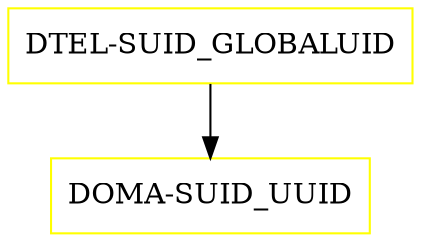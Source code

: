 digraph G {
  "DTEL-SUID_GLOBALUID" [shape=box,color=yellow];
  "DOMA-SUID_UUID" [shape=box,color=yellow,URL="./DOMA_SUID_UUID.html"];
  "DTEL-SUID_GLOBALUID" -> "DOMA-SUID_UUID";
}
